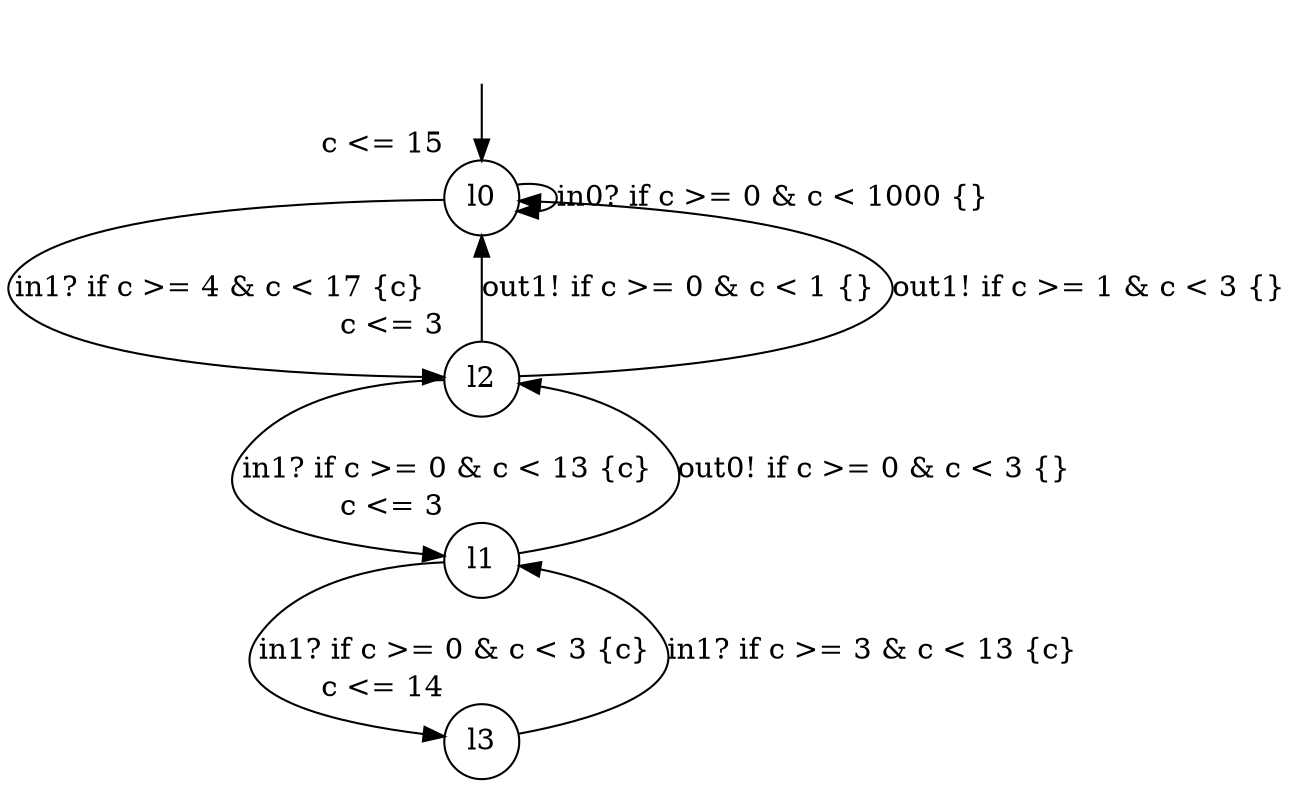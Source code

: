 digraph g {
__start0 [label="" shape="none"];
l0 [shape="circle" margin=0 label="l0", xlabel="c <= 15"];
l1 [shape="circle" margin=0 label="l1", xlabel="c <= 3"];
l2 [shape="circle" margin=0 label="l2", xlabel="c <= 3"];
l3 [shape="circle" margin=0 label="l3", xlabel="c <= 14"];
l0 -> l0 [label="in0? if c >= 0 & c < 1000 {} "];
l0 -> l2 [label="in1? if c >= 4 & c < 17 {c} "];
l1 -> l3 [label="in1? if c >= 0 & c < 3 {c} "];
l1 -> l2 [label="out0! if c >= 0 & c < 3 {} "];
l2 -> l0 [label="out1! if c >= 0 & c < 1 {} "];
l2 -> l0 [label="out1! if c >= 1 & c < 3 {} "];
l2 -> l1 [label="in1? if c >= 0 & c < 13 {c} "];
l3 -> l1 [label="in1? if c >= 3 & c < 13 {c} "];
__start0 -> l0;
}
